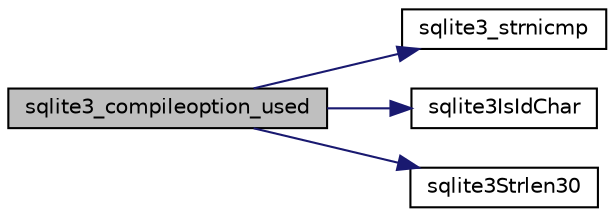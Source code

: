 digraph "sqlite3_compileoption_used"
{
  edge [fontname="Helvetica",fontsize="10",labelfontname="Helvetica",labelfontsize="10"];
  node [fontname="Helvetica",fontsize="10",shape=record];
  rankdir="LR";
  Node1 [label="sqlite3_compileoption_used",height=0.2,width=0.4,color="black", fillcolor="grey75", style="filled", fontcolor="black"];
  Node1 -> Node2 [color="midnightblue",fontsize="10",style="solid",fontname="Helvetica"];
  Node2 [label="sqlite3_strnicmp",height=0.2,width=0.4,color="black", fillcolor="white", style="filled",URL="$sqlite3_8c.html#ad688bf31d9bff9f03b89257cf8d27088"];
  Node1 -> Node3 [color="midnightblue",fontsize="10",style="solid",fontname="Helvetica"];
  Node3 [label="sqlite3IsIdChar",height=0.2,width=0.4,color="black", fillcolor="white", style="filled",URL="$sqlite3_8c.html#a1f47ecef66dd22ee0124ff472349f5e1"];
  Node1 -> Node4 [color="midnightblue",fontsize="10",style="solid",fontname="Helvetica"];
  Node4 [label="sqlite3Strlen30",height=0.2,width=0.4,color="black", fillcolor="white", style="filled",URL="$sqlite3_8c.html#a3dcd80ba41f1a308193dee74857b62a7"];
}
